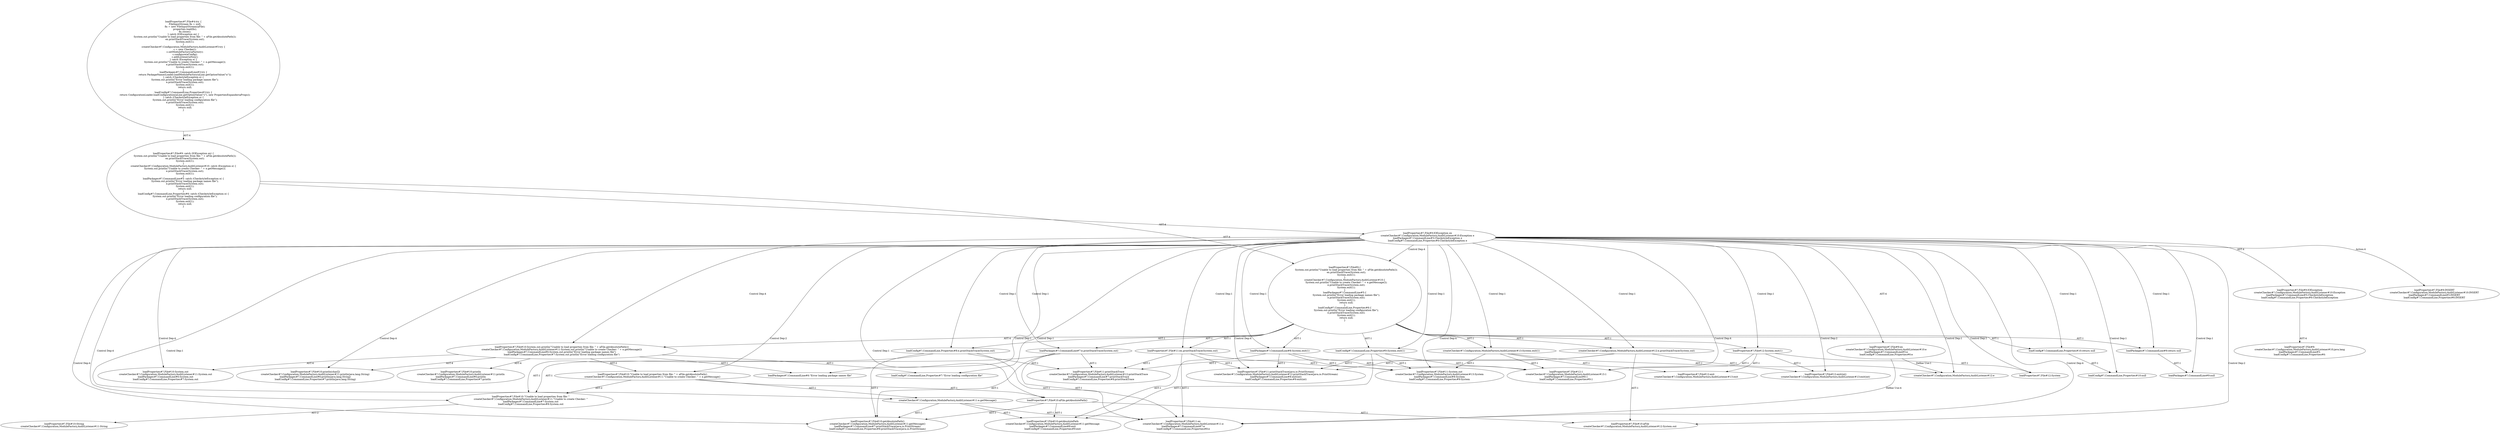 digraph "Pattern" {
0 [label="loadProperties#?,File#9:INSERT
createChecker#?,Configuration,ModuleFactory,AuditListener#10:INSERT
loadPackages#?,CommandLine#5:INSERT
loadConfig#?,CommandLine,Properties#6:INSERT" shape=ellipse]
1 [label="loadProperties#?,File#9:IOException ex
createChecker#?,Configuration,ModuleFactory,AuditListener#10:Exception e
loadPackages#?,CommandLine#5:CheckstyleException e
loadConfig#?,CommandLine,Properties#6:CheckstyleException e" shape=ellipse]
2 [label="loadProperties#?,File#9: catch (IOException ex) \{
    System.out.println(\"Unable to load properties from file: \" + aFile.getAbsolutePath());
    ex.printStackTrace(System.out);
    System.exit(1);
\}
createChecker#?,Configuration,ModuleFactory,AuditListener#10: catch (Exception e) \{
    System.out.println(\"Unable to create Checker: \" + e.getMessage());
    e.printStackTrace(System.out);
    System.exit(1);
\}
loadPackages#?,CommandLine#5: catch (CheckstyleException e) \{
    System.out.println(\"Error loading package names file\");
    e.printStackTrace(System.out);
    System.exit(1);
    return null;
\}
loadConfig#?,CommandLine,Properties#6: catch (CheckstyleException e) \{
    System.out.println(\"Error loading configuration file\");
    e.printStackTrace(System.out);
    System.exit(1);
    return null;
\}" shape=ellipse]
3 [label="loadProperties#?,File#4:try \{
    FileInputStream fis = null;
    fis = new FileInputStream(aFile);
    properties.load(fis);
    fis.close();
\} catch (IOException ex) \{
    System.out.println(\"Unable to load properties from file: \" + aFile.getAbsolutePath());
    ex.printStackTrace(System.out);
    System.exit(1);
\}
createChecker#?,Configuration,ModuleFactory,AuditListener#5:try \{
    c = new Checker();
    c.setModuleFactory(aFactory);
    c.configure(aConfig);
    c.addListener(aNosy);
\} catch (Exception e) \{
    System.out.println(\"Unable to create Checker: \" + e.getMessage());
    e.printStackTrace(System.out);
    System.exit(1);
\}
loadPackages#?,CommandLine#3:try \{
    return PackageNamesLoader.loadModuleFactory(aLine.getOptionValue(\"n\"));
\} catch (CheckstyleException e) \{
    System.out.println(\"Error loading package names file\");
    e.printStackTrace(System.out);
    System.exit(1);
    return null;
\}
loadConfig#?,CommandLine,Properties#3:try \{
    return ConfigurationLoader.loadConfiguration(aLine.getOptionValue(\"c\"), new PropertiesExpander(aProps));
\} catch (CheckstyleException e) \{
    System.out.println(\"Error loading configuration file\");
    e.printStackTrace(System.out);
    System.exit(1);
    return null;
\}" shape=ellipse]
4 [label="loadProperties#?,File#9:\{
    System.out.println(\"Unable to load properties from file: \" + aFile.getAbsolutePath());
    ex.printStackTrace(System.out);
    System.exit(1);
\}
createChecker#?,Configuration,ModuleFactory,AuditListener#10:\{
    System.out.println(\"Unable to create Checker: \" + e.getMessage());
    e.printStackTrace(System.out);
    System.exit(1);
\}
loadPackages#?,CommandLine#5:\{
    System.out.println(\"Error loading package names file\");
    e.printStackTrace(System.out);
    System.exit(1);
    return null;
\}
loadConfig#?,CommandLine,Properties#6:\{
    System.out.println(\"Error loading configuration file\");
    e.printStackTrace(System.out);
    System.exit(1);
    return null;
\}" shape=ellipse]
5 [label="loadProperties#?,File#9:ex
createChecker#?,Configuration,ModuleFactory,AuditListener#10:e
loadPackages#?,CommandLine#5:e
loadConfig#?,CommandLine,Properties#6:e" shape=ellipse]
6 [label="loadProperties#?,File#11:ex
createChecker#?,Configuration,ModuleFactory,AuditListener#11:e
loadPackages#?,CommandLine#7:e
loadConfig#?,CommandLine,Properties#8:e" shape=ellipse]
7 [label="loadProperties#?,File#9:IOException
createChecker#?,Configuration,ModuleFactory,AuditListener#10:Exception
loadPackages#?,CommandLine#5:CheckstyleException
loadConfig#?,CommandLine,Properties#6:CheckstyleException" shape=ellipse]
8 [label="loadProperties#?,File#9:
createChecker#?,Configuration,ModuleFactory,AuditListener#10:java.lang
loadPackages#?,CommandLine#5:
loadConfig#?,CommandLine,Properties#6:" shape=ellipse]
9 [label="loadProperties#?,File#10:System.out.println(\"Unable to load properties from file: \" + aFile.getAbsolutePath())
createChecker#?,Configuration,ModuleFactory,AuditListener#11:System.out.println(\"Unable to create Checker: \" + e.getMessage())
loadPackages#?,CommandLine#6:System.out.println(\"Error loading package names file\")
loadConfig#?,CommandLine,Properties#7:System.out.println(\"Error loading configuration file\")" shape=ellipse]
10 [label="loadProperties#?,File#10:println
createChecker#?,Configuration,ModuleFactory,AuditListener#11:println
loadPackages#?,CommandLine#6:println
loadConfig#?,CommandLine,Properties#7:println" shape=ellipse]
11 [label="loadProperties#?,File#10:System.out
createChecker#?,Configuration,ModuleFactory,AuditListener#11:System.out
loadPackages#?,CommandLine#6:System.out
loadConfig#?,CommandLine,Properties#7:System.out" shape=ellipse]
12 [label="loadProperties#?,File#10:println(char[])
createChecker#?,Configuration,ModuleFactory,AuditListener#11:println(java.lang.String)
loadPackages#?,CommandLine#6:println(java.lang.String)
loadConfig#?,CommandLine,Properties#7:println(java.lang.String)" shape=ellipse]
13 [label="loadProperties#?,File#10:\"Unable to load properties from file: \" + aFile.getAbsolutePath()
createChecker#?,Configuration,ModuleFactory,AuditListener#11:\"Unable to create Checker: \" + e.getMessage()" shape=ellipse]
14 [label="loadProperties#?,File#10:\"Unable to load properties from file: \"
createChecker#?,Configuration,ModuleFactory,AuditListener#11:\"Unable to create Checker: \"
loadPackages#?,CommandLine#7:System.out
loadConfig#?,CommandLine,Properties#8:System.out" shape=ellipse]
15 [label="loadProperties#?,File#10:String
createChecker#?,Configuration,ModuleFactory,AuditListener#11:String" shape=ellipse]
16 [label="loadProperties#?,File#10:aFile.getAbsolutePath()" shape=ellipse]
17 [label="loadProperties#?,File#10:getAbsolutePath
createChecker#?,Configuration,ModuleFactory,AuditListener#11:getMessage
loadPackages#?,CommandLine#8:exit
loadConfig#?,CommandLine,Properties#9:exit" shape=ellipse]
18 [label="loadProperties#?,File#10:aFile
createChecker#?,Configuration,ModuleFactory,AuditListener#12:System.out" shape=ellipse]
19 [label="loadProperties#?,File#10:getAbsolutePath()
createChecker#?,Configuration,ModuleFactory,AuditListener#11:getMessage()
loadPackages#?,CommandLine#7:printStackTrace(java.io.PrintStream)
loadConfig#?,CommandLine,Properties#8:printStackTrace(java.io.PrintStream)" shape=ellipse]
20 [label="loadProperties#?,File#11:ex.printStackTrace(System.out)" shape=ellipse]
21 [label="loadProperties#?,File#11:printStackTrace
createChecker#?,Configuration,ModuleFactory,AuditListener#12:printStackTrace
loadPackages#?,CommandLine#7:printStackTrace
loadConfig#?,CommandLine,Properties#8:printStackTrace" shape=ellipse]
22 [label="loadProperties#?,File#11:printStackTrace(java.io.PrintStream)
createChecker#?,Configuration,ModuleFactory,AuditListener#12:printStackTrace(java.io.PrintStream)
loadPackages#?,CommandLine#8:exit(int)
loadConfig#?,CommandLine,Properties#9:exit(int)" shape=ellipse]
23 [label="loadProperties#?,File#11:System.out
createChecker#?,Configuration,ModuleFactory,AuditListener#13:System
loadPackages#?,CommandLine#8:System
loadConfig#?,CommandLine,Properties#9:System" shape=ellipse]
24 [label="loadProperties#?,File#12:System.exit(1)" shape=ellipse]
25 [label="loadProperties#?,File#12:exit
createChecker#?,Configuration,ModuleFactory,AuditListener#13:exit" shape=ellipse]
26 [label="loadProperties#?,File#12:System" shape=ellipse]
27 [label="loadProperties#?,File#12:exit(int)
createChecker#?,Configuration,ModuleFactory,AuditListener#13:exit(int)" shape=ellipse]
28 [label="loadProperties#?,File#12:1
createChecker#?,Configuration,ModuleFactory,AuditListener#13:1
loadPackages#?,CommandLine#8:1
loadConfig#?,CommandLine,Properties#9:1" shape=ellipse]
29 [label="createChecker#?,Configuration,ModuleFactory,AuditListener#12:e" shape=ellipse]
30 [label="createChecker#?,Configuration,ModuleFactory,AuditListener#11:e.getMessage()" shape=ellipse]
31 [label="createChecker#?,Configuration,ModuleFactory,AuditListener#12:e.printStackTrace(System.out)" shape=ellipse]
32 [label="createChecker#?,Configuration,ModuleFactory,AuditListener#13:System.exit(1)" shape=ellipse]
33 [label="loadPackages#?,CommandLine#6:\"Error loading package names file\"" shape=ellipse]
34 [label="loadPackages#?,CommandLine#7:e.printStackTrace(System.out)" shape=ellipse]
35 [label="loadPackages#?,CommandLine#8:System.exit(1)" shape=ellipse]
36 [label="loadPackages#?,CommandLine#9:return null" shape=ellipse]
37 [label="loadPackages#?,CommandLine#9:null" shape=ellipse]
38 [label="loadConfig#?,CommandLine,Properties#7:\"Error loading configuration file\"" shape=ellipse]
39 [label="loadConfig#?,CommandLine,Properties#8:e.printStackTrace(System.out)" shape=ellipse]
40 [label="loadConfig#?,CommandLine,Properties#9:System.exit(1)" shape=ellipse]
41 [label="loadConfig#?,CommandLine,Properties#10:return null" shape=ellipse]
42 [label="loadConfig#?,CommandLine,Properties#10:null" shape=ellipse]
1 -> 0 [label="Action:4"];
1 -> 5 [label="AST:4"];
1 -> 7 [label="AST:4"];
1 -> 4 [label="Control Dep:4"];
1 -> 9 [label="Control Dep:4"];
1 -> 12 [label="Control Dep:4"];
1 -> 11 [label="Control Dep:4"];
1 -> 13 [label="Control Dep:2"];
1 -> 14 [label="Control Dep:4"];
1 -> 16 [label="Control Dep:1"];
1 -> 19 [label="Control Dep:4"];
1 -> 18 [label="Control Dep:2"];
1 -> 20 [label="Control Dep:1"];
1 -> 22 [label="Control Dep:4"];
1 -> 6 [label="Control Dep:4"];
1 -> 23 [label="Control Dep:4"];
1 -> 24 [label="Control Dep:1"];
1 -> 27 [label="Control Dep:2"];
1 -> 26 [label="Control Dep:1"];
1 -> 28 [label="Control Dep:4"];
1 -> 29 [label="Control Dep:1"];
1 -> 30 [label="Control Dep:1"];
1 -> 31 [label="Control Dep:1"];
1 -> 32 [label="Control Dep:1"];
1 -> 33 [label="Control Dep:1"];
1 -> 34 [label="Control Dep:1"];
1 -> 35 [label="Control Dep:1"];
1 -> 36 [label="Control Dep:1"];
1 -> 37 [label="Control Dep:1"];
1 -> 38 [label="Control Dep:1"];
1 -> 39 [label="Control Dep:1"];
1 -> 40 [label="Control Dep:1"];
1 -> 41 [label="Control Dep:1"];
1 -> 42 [label="Control Dep:1"];
2 -> 1 [label="AST:4"];
2 -> 4 [label="AST:4"];
3 -> 2 [label="AST:4"];
4 -> 9 [label="AST:4"];
4 -> 20 [label="AST:1"];
4 -> 24 [label="AST:1"];
4 -> 31 [label="AST:1"];
4 -> 32 [label="AST:1"];
4 -> 34 [label="AST:1"];
4 -> 35 [label="AST:1"];
4 -> 36 [label="AST:1"];
4 -> 39 [label="AST:1"];
4 -> 40 [label="AST:1"];
4 -> 41 [label="AST:1"];
5 -> 6 [label="Define Use:4"];
5 -> 29 [label="Define Use:1"];
7 -> 8 [label="AST:4"];
9 -> 10 [label="AST:4"];
9 -> 11 [label="AST:4"];
9 -> 12 [label="AST:4"];
9 -> 13 [label="AST:2"];
9 -> 33 [label="AST:1"];
9 -> 38 [label="AST:1"];
13 -> 14 [label="AST:2"];
13 -> 16 [label="AST:1"];
13 -> 30 [label="AST:1"];
14 -> 15 [label="AST:2"];
16 -> 17 [label="AST:1"];
16 -> 18 [label="AST:1"];
16 -> 19 [label="AST:1"];
20 -> 6 [label="AST:1"];
20 -> 21 [label="AST:1"];
20 -> 22 [label="AST:1"];
20 -> 23 [label="AST:1"];
24 -> 25 [label="AST:1"];
24 -> 26 [label="AST:1"];
24 -> 27 [label="AST:1"];
24 -> 28 [label="AST:1"];
30 -> 17 [label="AST:1"];
30 -> 6 [label="AST:1"];
30 -> 19 [label="AST:1"];
31 -> 29 [label="AST:1"];
31 -> 21 [label="AST:1"];
31 -> 22 [label="AST:1"];
31 -> 18 [label="AST:1"];
32 -> 25 [label="AST:1"];
32 -> 23 [label="AST:1"];
32 -> 27 [label="AST:1"];
32 -> 28 [label="AST:1"];
34 -> 21 [label="AST:1"];
34 -> 6 [label="AST:1"];
34 -> 19 [label="AST:1"];
34 -> 14 [label="AST:1"];
35 -> 17 [label="AST:1"];
35 -> 23 [label="AST:1"];
35 -> 22 [label="AST:1"];
35 -> 28 [label="AST:1"];
36 -> 37 [label="AST:1"];
39 -> 21 [label="AST:1"];
39 -> 6 [label="AST:1"];
39 -> 19 [label="AST:1"];
39 -> 14 [label="AST:1"];
40 -> 17 [label="AST:1"];
40 -> 23 [label="AST:1"];
40 -> 22 [label="AST:1"];
40 -> 28 [label="AST:1"];
41 -> 42 [label="AST:1"];
}